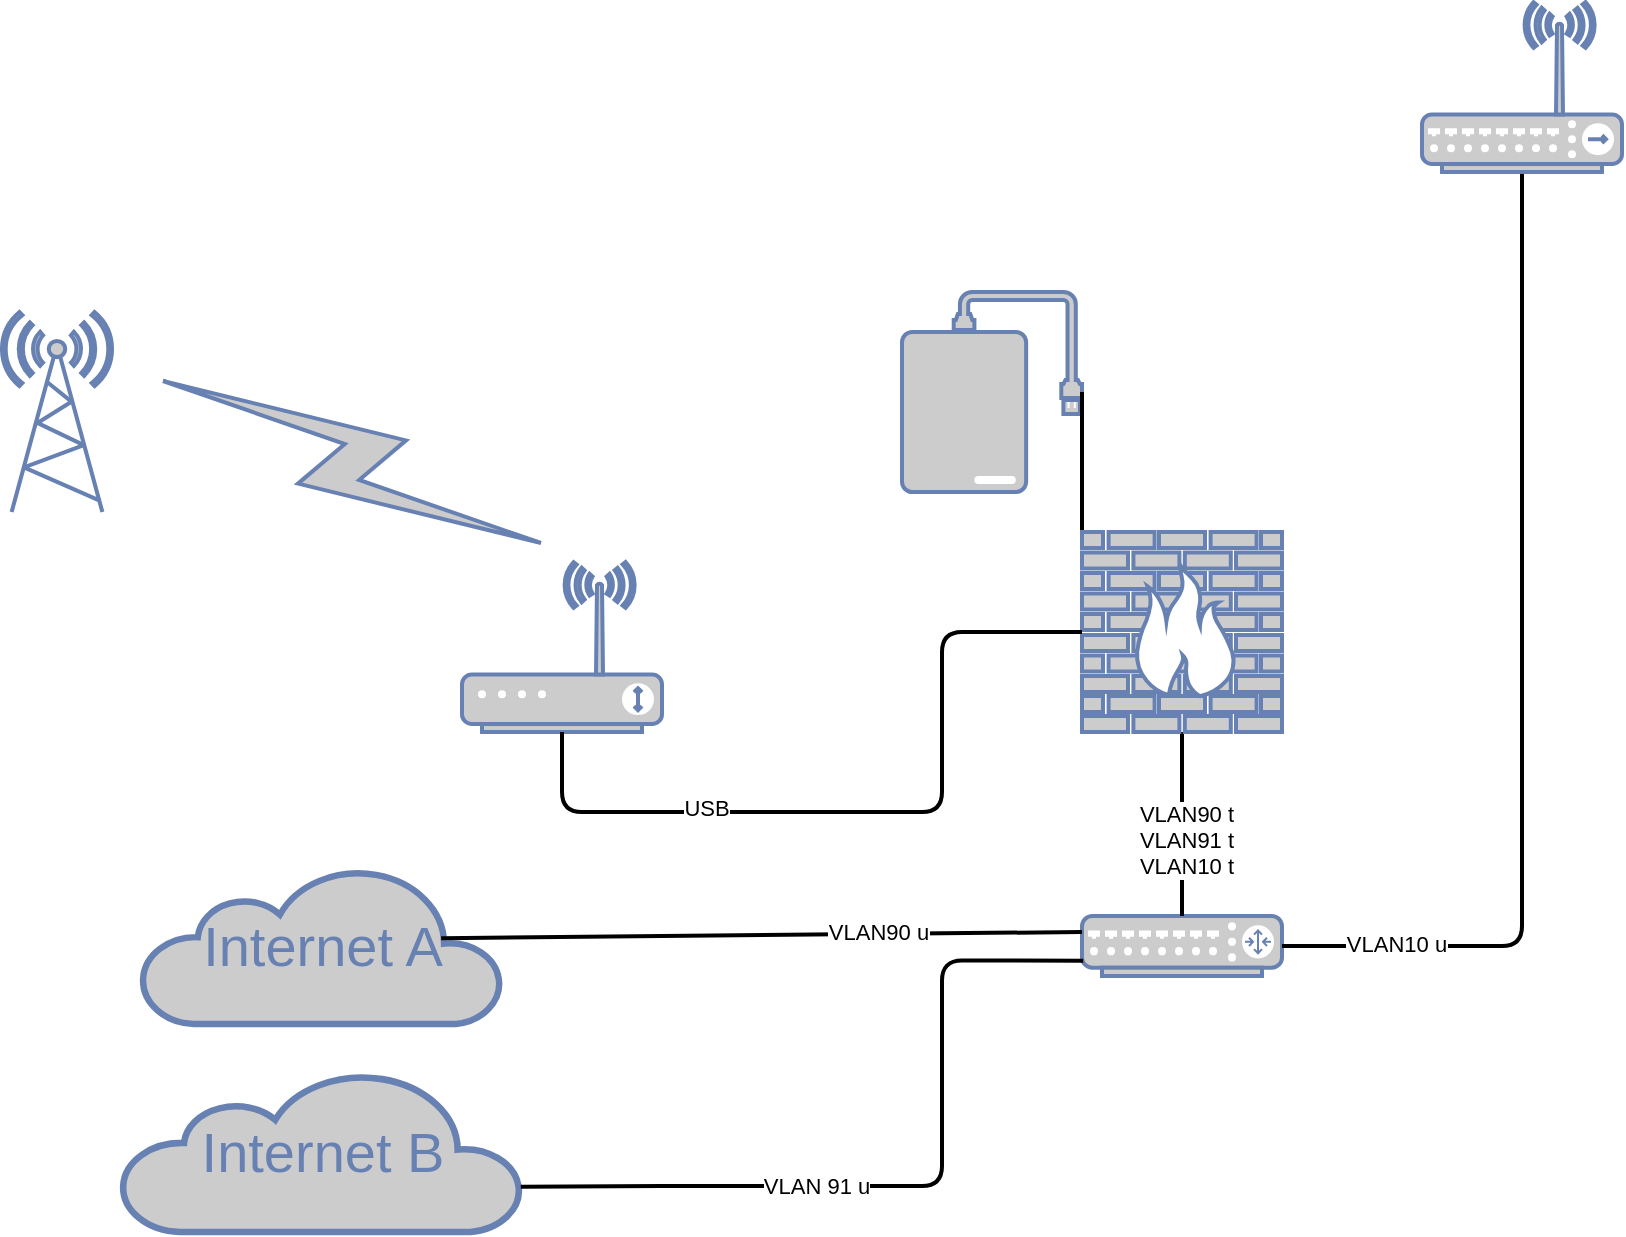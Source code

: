 <mxfile version="21.6.5" type="github">
  <diagram name="Page-1" id="bfe91b75-5d2c-26a0-9c1d-138518896778">
    <mxGraphModel dx="779" dy="443" grid="1" gridSize="10" guides="1" tooltips="1" connect="1" arrows="1" fold="1" page="1" pageScale="1" pageWidth="1100" pageHeight="850" background="none" math="0" shadow="0">
      <root>
        <mxCell id="0" />
        <mxCell id="1" parent="0" />
        <mxCell id="7c3789c024ecab99-10" value="" style="fontColor=#0066CC;verticalAlign=top;verticalLabelPosition=bottom;labelPosition=center;align=center;html=1;fillColor=#CCCCCC;strokeColor=#6881B3;gradientColor=none;gradientDirection=north;strokeWidth=2;shape=mxgraph.networks.router;rounded=0;shadow=0;comic=0;" parent="1" vertex="1">
          <mxGeometry x="1300" y="882" width="100" height="30" as="geometry" />
        </mxCell>
        <mxCell id="7c3789c024ecab99-51" style="edgeStyle=orthogonalEdgeStyle;html=1;labelBackgroundColor=none;endArrow=none;endFill=0;strokeWidth=2;fontFamily=Verdana;fontSize=15;fontColor=#036897;entryX=1;entryY=0.5;entryDx=0;entryDy=0;entryPerimeter=0;" parent="1" source="7c3789c024ecab99-44" target="7c3789c024ecab99-10" edge="1">
          <mxGeometry relative="1" as="geometry">
            <mxPoint x="1180" y="430" as="targetPoint" />
            <Array as="points">
              <mxPoint x="1520" y="897" />
            </Array>
          </mxGeometry>
        </mxCell>
        <mxCell id="ReUPFHkG13v6wWAUHfJK-18" value="VLAN10 u" style="edgeLabel;html=1;align=center;verticalAlign=middle;resizable=0;points=[];" vertex="1" connectable="0" parent="7c3789c024ecab99-51">
          <mxGeometry x="0.778" y="-1" relative="1" as="geometry">
            <mxPoint as="offset" />
          </mxGeometry>
        </mxCell>
        <mxCell id="7c3789c024ecab99-44" value="" style="fontColor=#0066CC;verticalAlign=top;verticalLabelPosition=bottom;labelPosition=center;align=center;html=1;fillColor=#CCCCCC;strokeColor=#6881B3;gradientColor=none;gradientDirection=north;strokeWidth=2;shape=mxgraph.networks.wireless_hub;rounded=0;shadow=0;comic=0;" parent="1" vertex="1">
          <mxGeometry x="1470.0" y="425.002" width="100" height="85" as="geometry" />
        </mxCell>
        <mxCell id="7c3789c024ecab99-53" value="Internet A" style="html=1;fillColor=#CCCCCC;strokeColor=#6881B3;gradientColor=none;gradientDirection=north;strokeWidth=2;shape=mxgraph.networks.cloud;fontColor=#6881B3;rounded=0;shadow=0;comic=0;align=center;fontSize=28;" parent="1" vertex="1">
          <mxGeometry x="830" y="858" width="180" height="78" as="geometry" />
        </mxCell>
        <mxCell id="7c3789c024ecab99-56" style="edgeStyle=none;html=1;labelBackgroundColor=none;endArrow=none;endFill=0;strokeWidth=2;fontFamily=Verdana;fontSize=28;fontColor=#6881B3;entryX=0.831;entryY=0.45;entryDx=0;entryDy=0;entryPerimeter=0;" parent="1" target="7c3789c024ecab99-53" edge="1">
          <mxGeometry relative="1" as="geometry">
            <mxPoint x="1300" y="890" as="sourcePoint" />
          </mxGeometry>
        </mxCell>
        <mxCell id="ReUPFHkG13v6wWAUHfJK-16" value="VLAN90 u" style="edgeLabel;html=1;align=center;verticalAlign=middle;resizable=0;points=[];" vertex="1" connectable="0" parent="7c3789c024ecab99-56">
          <mxGeometry x="-0.36" y="-1" relative="1" as="geometry">
            <mxPoint as="offset" />
          </mxGeometry>
        </mxCell>
        <mxCell id="ReUPFHkG13v6wWAUHfJK-2" value="Internet B" style="html=1;fillColor=#CCCCCC;strokeColor=#6881B3;gradientColor=none;gradientDirection=north;strokeWidth=2;shape=mxgraph.networks.cloud;fontColor=#6881B3;rounded=0;shadow=0;comic=0;align=center;fontSize=28;" vertex="1" parent="1">
          <mxGeometry x="820" y="960" width="200" height="80" as="geometry" />
        </mxCell>
        <mxCell id="ReUPFHkG13v6wWAUHfJK-4" style="edgeStyle=orthogonalEdgeStyle;html=1;labelBackgroundColor=none;endArrow=none;endFill=0;strokeWidth=2;fontFamily=Verdana;fontSize=15;fontColor=#036897;exitX=0.006;exitY=0.744;exitDx=0;exitDy=0;exitPerimeter=0;entryX=0.997;entryY=0.717;entryDx=0;entryDy=0;entryPerimeter=0;" edge="1" parent="1" source="7c3789c024ecab99-10" target="ReUPFHkG13v6wWAUHfJK-2">
          <mxGeometry relative="1" as="geometry">
            <mxPoint x="980" y="1100" as="targetPoint" />
            <Array as="points">
              <mxPoint x="1230" y="904" />
              <mxPoint x="1230" y="1017" />
              <mxPoint x="1100" y="1017" />
            </Array>
            <mxPoint x="1260" y="860" as="sourcePoint" />
          </mxGeometry>
        </mxCell>
        <mxCell id="ReUPFHkG13v6wWAUHfJK-17" value="VLAN 91 u" style="edgeLabel;html=1;align=center;verticalAlign=middle;resizable=0;points=[];" vertex="1" connectable="0" parent="ReUPFHkG13v6wWAUHfJK-4">
          <mxGeometry x="0.253" relative="1" as="geometry">
            <mxPoint as="offset" />
          </mxGeometry>
        </mxCell>
        <mxCell id="ReUPFHkG13v6wWAUHfJK-6" value="" style="fontColor=#0066CC;verticalAlign=top;verticalLabelPosition=bottom;labelPosition=center;align=center;html=1;outlineConnect=0;fillColor=#CCCCCC;strokeColor=#6881B3;gradientColor=none;gradientDirection=north;strokeWidth=2;shape=mxgraph.networks.external_storage;" vertex="1" parent="1">
          <mxGeometry x="1210" y="570" width="90" height="100" as="geometry" />
        </mxCell>
        <mxCell id="ReUPFHkG13v6wWAUHfJK-7" style="edgeStyle=none;html=1;labelBackgroundColor=none;endArrow=none;endFill=0;strokeWidth=2;fontFamily=Verdana;fontSize=28;fontColor=#6881B3;entryX=1;entryY=0.5;entryDx=0;entryDy=0;entryPerimeter=0;exitX=0;exitY=0;exitDx=0;exitDy=0;exitPerimeter=0;" edge="1" parent="1" source="ReUPFHkG13v6wWAUHfJK-10" target="ReUPFHkG13v6wWAUHfJK-6">
          <mxGeometry relative="1" as="geometry">
            <mxPoint x="1305" y="700" as="sourcePoint" />
            <mxPoint x="924" y="901" as="targetPoint" />
          </mxGeometry>
        </mxCell>
        <mxCell id="ReUPFHkG13v6wWAUHfJK-9" style="edgeStyle=none;html=1;labelBackgroundColor=none;endArrow=none;endFill=0;strokeWidth=2;fontFamily=Verdana;fontSize=28;fontColor=#6881B3;entryX=0.5;entryY=0;entryDx=0;entryDy=0;entryPerimeter=0;" edge="1" parent="1" target="7c3789c024ecab99-10">
          <mxGeometry relative="1" as="geometry">
            <mxPoint x="1350" y="790" as="sourcePoint" />
            <mxPoint x="924" y="901" as="targetPoint" />
          </mxGeometry>
        </mxCell>
        <mxCell id="ReUPFHkG13v6wWAUHfJK-19" value="VLAN90 t&lt;br&gt;VLAN91 t&lt;br&gt;VLAN10 t" style="edgeLabel;html=1;align=center;verticalAlign=middle;resizable=0;points=[];" vertex="1" connectable="0" parent="ReUPFHkG13v6wWAUHfJK-9">
          <mxGeometry x="0.163" y="2" relative="1" as="geometry">
            <mxPoint as="offset" />
          </mxGeometry>
        </mxCell>
        <mxCell id="ReUPFHkG13v6wWAUHfJK-10" value="" style="fontColor=#0066CC;verticalAlign=top;verticalLabelPosition=bottom;labelPosition=center;align=center;html=1;outlineConnect=0;fillColor=#CCCCCC;strokeColor=#6881B3;gradientColor=none;gradientDirection=north;strokeWidth=2;shape=mxgraph.networks.firewall;" vertex="1" parent="1">
          <mxGeometry x="1300" y="690" width="100" height="100" as="geometry" />
        </mxCell>
        <mxCell id="ReUPFHkG13v6wWAUHfJK-12" value="" style="fontColor=#0066CC;verticalAlign=top;verticalLabelPosition=bottom;labelPosition=center;align=center;html=1;outlineConnect=0;fillColor=#CCCCCC;strokeColor=#6881B3;gradientColor=none;gradientDirection=north;strokeWidth=2;shape=mxgraph.networks.wireless_modem;" vertex="1" parent="1">
          <mxGeometry x="990" y="705" width="100" height="85" as="geometry" />
        </mxCell>
        <mxCell id="ReUPFHkG13v6wWAUHfJK-14" style="edgeStyle=orthogonalEdgeStyle;html=1;labelBackgroundColor=none;endArrow=none;endFill=0;strokeWidth=2;fontFamily=Verdana;fontSize=15;fontColor=#036897;" edge="1" parent="1" source="ReUPFHkG13v6wWAUHfJK-10" target="ReUPFHkG13v6wWAUHfJK-12">
          <mxGeometry relative="1" as="geometry">
            <mxPoint x="970" y="1110" as="targetPoint" />
            <Array as="points">
              <mxPoint x="1230" y="740" />
              <mxPoint x="1230" y="830" />
              <mxPoint x="1040" y="830" />
            </Array>
            <mxPoint x="1311" y="914" as="sourcePoint" />
          </mxGeometry>
        </mxCell>
        <mxCell id="ReUPFHkG13v6wWAUHfJK-15" value="USB" style="edgeLabel;html=1;align=center;verticalAlign=middle;resizable=0;points=[];" vertex="1" connectable="0" parent="ReUPFHkG13v6wWAUHfJK-14">
          <mxGeometry x="0.428" y="-2" relative="1" as="geometry">
            <mxPoint as="offset" />
          </mxGeometry>
        </mxCell>
        <mxCell id="ReUPFHkG13v6wWAUHfJK-20" value="" style="fontColor=#0066CC;verticalAlign=top;verticalLabelPosition=bottom;labelPosition=center;align=center;html=1;outlineConnect=0;fillColor=#CCCCCC;strokeColor=#6881B3;gradientColor=none;gradientDirection=north;strokeWidth=2;shape=mxgraph.networks.radio_tower;" vertex="1" parent="1">
          <mxGeometry x="760" y="580" width="55" height="100" as="geometry" />
        </mxCell>
        <mxCell id="ReUPFHkG13v6wWAUHfJK-21" value="" style="html=1;outlineConnect=0;fillColor=#CCCCCC;strokeColor=#6881B3;gradientColor=none;gradientDirection=north;strokeWidth=2;shape=mxgraph.networks.comm_link_edge;html=1;rounded=0;" edge="1" parent="1">
          <mxGeometry width="100" height="100" relative="1" as="geometry">
            <mxPoint x="830" y="610" as="sourcePoint" />
            <mxPoint x="1040" y="700" as="targetPoint" />
          </mxGeometry>
        </mxCell>
      </root>
    </mxGraphModel>
  </diagram>
</mxfile>
